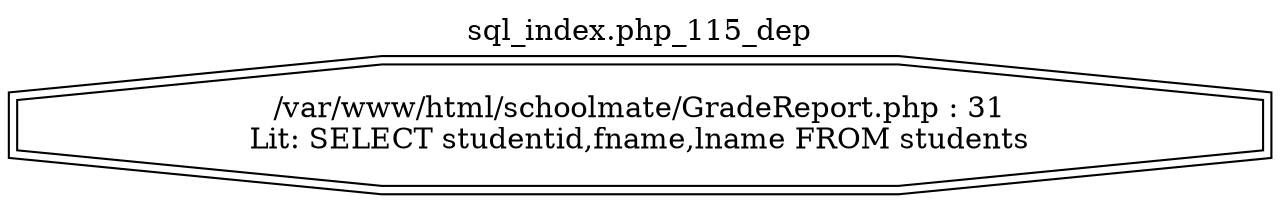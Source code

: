 digraph cfg {
  label="sql_index.php_115_dep";
  labelloc=t;
  n1 [shape=doubleoctagon, label="/var/www/html/schoolmate/GradeReport.php : 31\nLit: SELECT studentid,fname,lname FROM students\n"];
}
